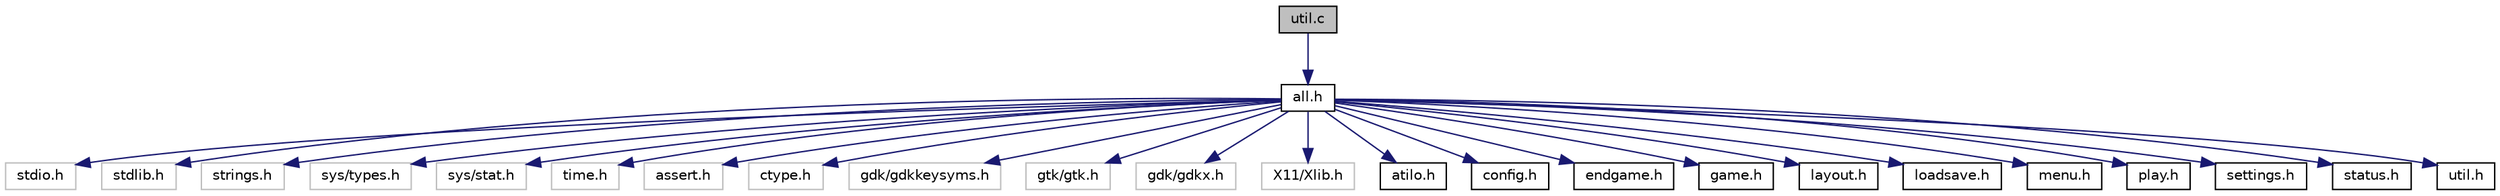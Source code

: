 digraph "util.c"
{
  edge [fontname="Helvetica",fontsize="10",labelfontname="Helvetica",labelfontsize="10"];
  node [fontname="Helvetica",fontsize="10",shape=record];
  Node1 [label="util.c",height=0.2,width=0.4,color="black", fillcolor="grey75", style="filled", fontcolor="black"];
  Node1 -> Node2 [color="midnightblue",fontsize="10",style="solid",fontname="Helvetica"];
  Node2 [label="all.h",height=0.2,width=0.4,color="black", fillcolor="white", style="filled",URL="$all_8h.html",tooltip="Atilo: Othello/Reversi Game  Copyright (C) 1999-2007 Olivier Singla  http://atilo.sourceforge.net/  . "];
  Node2 -> Node3 [color="midnightblue",fontsize="10",style="solid",fontname="Helvetica"];
  Node3 [label="stdio.h",height=0.2,width=0.4,color="grey75", fillcolor="white", style="filled"];
  Node2 -> Node4 [color="midnightblue",fontsize="10",style="solid",fontname="Helvetica"];
  Node4 [label="stdlib.h",height=0.2,width=0.4,color="grey75", fillcolor="white", style="filled"];
  Node2 -> Node5 [color="midnightblue",fontsize="10",style="solid",fontname="Helvetica"];
  Node5 [label="strings.h",height=0.2,width=0.4,color="grey75", fillcolor="white", style="filled"];
  Node2 -> Node6 [color="midnightblue",fontsize="10",style="solid",fontname="Helvetica"];
  Node6 [label="sys/types.h",height=0.2,width=0.4,color="grey75", fillcolor="white", style="filled"];
  Node2 -> Node7 [color="midnightblue",fontsize="10",style="solid",fontname="Helvetica"];
  Node7 [label="sys/stat.h",height=0.2,width=0.4,color="grey75", fillcolor="white", style="filled"];
  Node2 -> Node8 [color="midnightblue",fontsize="10",style="solid",fontname="Helvetica"];
  Node8 [label="time.h",height=0.2,width=0.4,color="grey75", fillcolor="white", style="filled"];
  Node2 -> Node9 [color="midnightblue",fontsize="10",style="solid",fontname="Helvetica"];
  Node9 [label="assert.h",height=0.2,width=0.4,color="grey75", fillcolor="white", style="filled"];
  Node2 -> Node10 [color="midnightblue",fontsize="10",style="solid",fontname="Helvetica"];
  Node10 [label="ctype.h",height=0.2,width=0.4,color="grey75", fillcolor="white", style="filled"];
  Node2 -> Node11 [color="midnightblue",fontsize="10",style="solid",fontname="Helvetica"];
  Node11 [label="gdk/gdkkeysyms.h",height=0.2,width=0.4,color="grey75", fillcolor="white", style="filled"];
  Node2 -> Node12 [color="midnightblue",fontsize="10",style="solid",fontname="Helvetica"];
  Node12 [label="gtk/gtk.h",height=0.2,width=0.4,color="grey75", fillcolor="white", style="filled"];
  Node2 -> Node13 [color="midnightblue",fontsize="10",style="solid",fontname="Helvetica"];
  Node13 [label="gdk/gdkx.h",height=0.2,width=0.4,color="grey75", fillcolor="white", style="filled"];
  Node2 -> Node14 [color="midnightblue",fontsize="10",style="solid",fontname="Helvetica"];
  Node14 [label="X11/Xlib.h",height=0.2,width=0.4,color="grey75", fillcolor="white", style="filled"];
  Node2 -> Node15 [color="midnightblue",fontsize="10",style="solid",fontname="Helvetica"];
  Node15 [label="atilo.h",height=0.2,width=0.4,color="black", fillcolor="white", style="filled",URL="$atilo_8h.html",tooltip="Atilo: Othello/Reversi Game  Copyright (C) 1999-2007 Olivier Singla  http://atilo.sourceforge.net/  . "];
  Node2 -> Node16 [color="midnightblue",fontsize="10",style="solid",fontname="Helvetica"];
  Node16 [label="config.h",height=0.2,width=0.4,color="black", fillcolor="white", style="filled",URL="$config_8h.html",tooltip="Atilo: Othello/Reversi Game  Copyright (C) 1999-2007 Olivier Singla  http://atilo.sourceforge.net/  . "];
  Node2 -> Node17 [color="midnightblue",fontsize="10",style="solid",fontname="Helvetica"];
  Node17 [label="endgame.h",height=0.2,width=0.4,color="black", fillcolor="white", style="filled",URL="$endgame_8h.html",tooltip="Atilo: Othello/Reversi Game  Copyright (C) 1999-2007 Olivier Singla  http://atilo.sourceforge.net/  . "];
  Node2 -> Node18 [color="midnightblue",fontsize="10",style="solid",fontname="Helvetica"];
  Node18 [label="game.h",height=0.2,width=0.4,color="black", fillcolor="white", style="filled",URL="$game_8h.html",tooltip="Atilo: Othello/Reversi Game  Copyright (C) 1999-2007 Olivier Singla  http://atilo.sourceforge.net/  . "];
  Node2 -> Node19 [color="midnightblue",fontsize="10",style="solid",fontname="Helvetica"];
  Node19 [label="layout.h",height=0.2,width=0.4,color="black", fillcolor="white", style="filled",URL="$layout_8h.html",tooltip="Atilo: Othello/Reversi Game  Copyright (C) 1999-2007 Olivier Singla  http://atilo.sourceforge.net/  . "];
  Node2 -> Node20 [color="midnightblue",fontsize="10",style="solid",fontname="Helvetica"];
  Node20 [label="loadsave.h",height=0.2,width=0.4,color="black", fillcolor="white", style="filled",URL="$loadsave_8h.html",tooltip="Atilo: Othello/Reversi Game  Copyright (C) 1999-2007 Olivier Singla  http://atilo.sourceforge.net/  . "];
  Node2 -> Node21 [color="midnightblue",fontsize="10",style="solid",fontname="Helvetica"];
  Node21 [label="menu.h",height=0.2,width=0.4,color="black", fillcolor="white", style="filled",URL="$menu_8h.html",tooltip="Atilo: Othello/Reversi Game  Copyright (C) 1999-2007 Olivier Singla  http://atilo.sourceforge.net/  . "];
  Node2 -> Node22 [color="midnightblue",fontsize="10",style="solid",fontname="Helvetica"];
  Node22 [label="play.h",height=0.2,width=0.4,color="black", fillcolor="white", style="filled",URL="$play_8h.html",tooltip="Atilo: Othello/Reversi Game  Copyright (C) 1999-2007 Olivier Singla  http://atilo.sourceforge.net/  . "];
  Node2 -> Node23 [color="midnightblue",fontsize="10",style="solid",fontname="Helvetica"];
  Node23 [label="settings.h",height=0.2,width=0.4,color="black", fillcolor="white", style="filled",URL="$settings_8h.html",tooltip="Atilo: Othello/Reversi Game  Copyright (C) 1999-2007 Olivier Singla  http://atilo.sourceforge.net/  . "];
  Node2 -> Node24 [color="midnightblue",fontsize="10",style="solid",fontname="Helvetica"];
  Node24 [label="status.h",height=0.2,width=0.4,color="black", fillcolor="white", style="filled",URL="$status_8h.html",tooltip="Atilo: Othello/Reversi Game  Copyright (C) 1999-2007 Olivier Singla  http://atilo.sourceforge.net/  . "];
  Node2 -> Node25 [color="midnightblue",fontsize="10",style="solid",fontname="Helvetica"];
  Node25 [label="util.h",height=0.2,width=0.4,color="black", fillcolor="white", style="filled",URL="$util_8h.html",tooltip="Atilo: Othello/Reversi Game  Copyright (C) 1999-2007 Olivier Singla  http://atilo.sourceforge.net/  . "];
}
